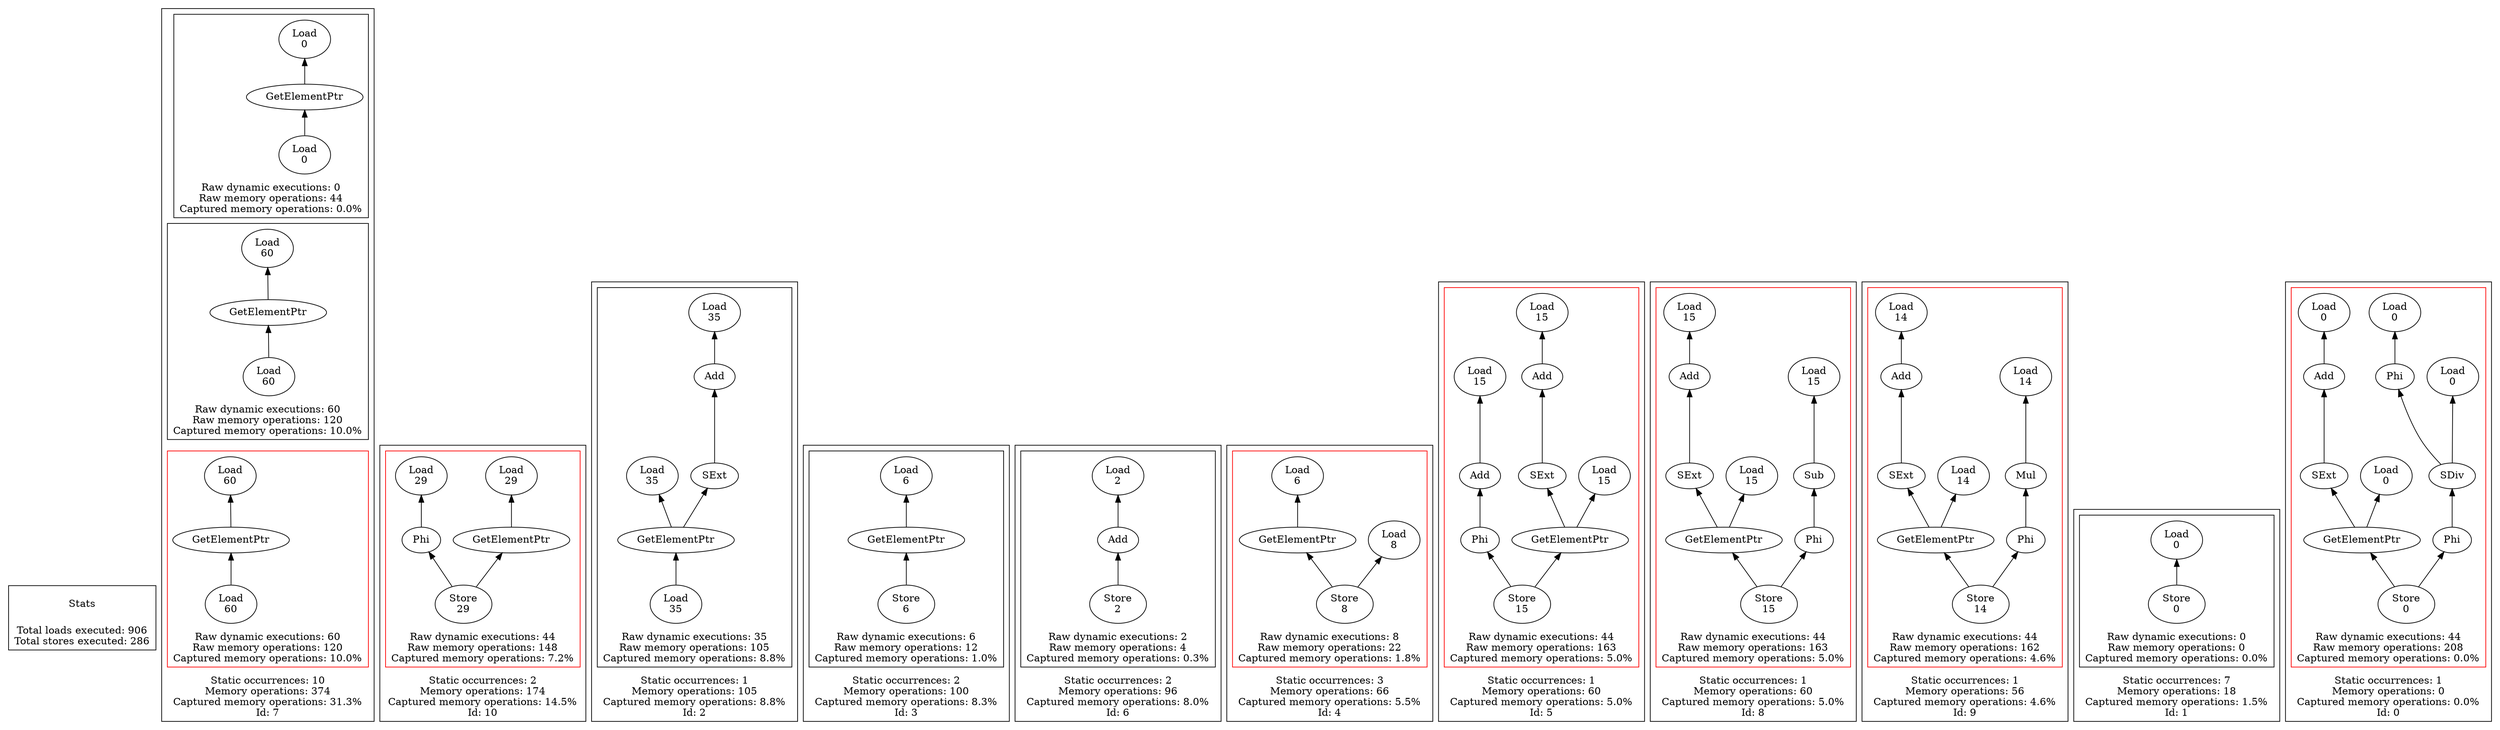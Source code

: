 strict digraph {
rankdir=BT
subgraph {
Stats [shape=plaintext]
cluster=true
label="Total loads executed: 906\nTotal stores executed: 286"
}
subgraph {
subgraph {
{
rank=min
"7_8_301" [label="Load\n0"]
}
"7_8_300" [label="GetElementPtr"]
"7_8_301" -> "7_8_300"
"7_8_280" [label="Load\n0"]
"7_8_300" -> "7_8_280"
cluster=true
label="Raw dynamic executions: 0\nRaw memory operations: 44\nCaptured memory operations: 0.0%"
}
subgraph {
{
rank=max
"7_3" [shape=point style=invis]
"7_3" -> "7_8_301" [style=invis]
}
"7_3_256" [label="GetElementPtr"]
"7_3_255" [label="Load\n60"]
"7_3_256" -> "7_3_255"
{
rank=min
"7_3_257" [label="Load\n60"]
}
"7_3_257" -> "7_3_256"
cluster=true
label="Raw dynamic executions: 60\nRaw memory operations: 120\nCaptured memory operations: 10.0%"
}
subgraph {
{
rank=max
"7_4" [shape=point style=invis]
"7_4" -> "7_3_257" [style=invis]
}
"7_4_258" [label="GetElementPtr"]
"7_4_255" [label="Load\n60"]
"7_4_258" -> "7_4_255"
{
rank=min
"7_4_259" [label="Load\n60"]
}
"7_4_259" -> "7_4_258"
cluster=true
label="Raw dynamic executions: 60\nRaw memory operations: 120\nCaptured memory operations: 10.0%"
color=red
}
cluster=true
label="Static occurrences: 10\nMemory operations: 374\nCaptured memory operations: 31.3%\nId: 7"
}
subgraph {
subgraph {
{
rank=min
"10_0_282" [label="Store\n29"]
}
"10_0_277" [label="Phi"]
"10_0_282" -> "10_0_277"
"10_0_257" [label="Load\n29"]
"10_0_277" -> "10_0_257"
"10_0_281" [label="GetElementPtr"]
"10_0_282" -> "10_0_281"
"10_0_280" [label="Load\n29"]
"10_0_281" -> "10_0_280"
cluster=true
label="Raw dynamic executions: 44\nRaw memory operations: 148\nCaptured memory operations: 7.2%"
color=red
}
cluster=true
label="Static occurrences: 2\nMemory operations: 174\nCaptured memory operations: 14.5%\nId: 10"
}
subgraph {
subgraph {
"2_0_189" [label="GetElementPtr"]
"2_0_184" [label="Load\n35"]
"2_0_189" -> "2_0_184"
{
rank=min
"2_0_190" [label="Load\n35"]
}
"2_0_190" -> "2_0_189"
"2_0_187" [label="Add"]
"2_0_185" [label="Load\n35"]
"2_0_187" -> "2_0_185"
"2_0_188" [label="SExt"]
"2_0_188" -> "2_0_187"
"2_0_189" -> "2_0_188"
cluster=true
label="Raw dynamic executions: 35\nRaw memory operations: 105\nCaptured memory operations: 8.8%"
}
cluster=true
label="Static occurrences: 1\nMemory operations: 105\nCaptured memory operations: 8.8%\nId: 2"
}
subgraph {
subgraph {
"3_0_224" [label="GetElementPtr"]
"3_0_201" [label="Load\n6"]
"3_0_224" -> "3_0_201"
{
rank=min
"3_0_225" [label="Store\n6"]
}
"3_0_225" -> "3_0_224"
cluster=true
label="Raw dynamic executions: 6\nRaw memory operations: 12\nCaptured memory operations: 1.0%"
}
cluster=true
label="Static occurrences: 2\nMemory operations: 100\nCaptured memory operations: 8.3%\nId: 3"
}
subgraph {
subgraph {
{
rank=min
"6_1_364" [label="Store\n2"]
}
"6_1_363" [label="Add"]
"6_1_364" -> "6_1_363"
"6_1_362" [label="Load\n2"]
"6_1_363" -> "6_1_362"
cluster=true
label="Raw dynamic executions: 2\nRaw memory operations: 4\nCaptured memory operations: 0.3%"
}
cluster=true
label="Static occurrences: 2\nMemory operations: 96\nCaptured memory operations: 8.0%\nId: 6"
}
subgraph {
subgraph {
"4_0_210" [label="GetElementPtr"]
"4_0_201" [label="Load\n6"]
"4_0_210" -> "4_0_201"
{
rank=min
"4_0_211" [label="Store\n8"]
}
"4_0_211" -> "4_0_210"
"4_0_209" [label="Load\n8"]
"4_0_211" -> "4_0_209"
cluster=true
label="Raw dynamic executions: 8\nRaw memory operations: 22\nCaptured memory operations: 1.8%"
color=red
}
cluster=true
label="Static occurrences: 3\nMemory operations: 66\nCaptured memory operations: 5.5%\nId: 4"
}
subgraph {
subgraph {
"5_0_306" [label="Add"]
"5_0_305" [label="Load\n15"]
"5_0_306" -> "5_0_305"
"5_0_304" [label="Phi"]
"5_0_290" [label="Add"]
"5_0_304" -> "5_0_290"
"5_0_289" [label="Load\n15"]
"5_0_290" -> "5_0_289"
"5_0_307" [label="SExt"]
"5_0_307" -> "5_0_306"
{
rank=min
"5_0_309" [label="Store\n15"]
}
"5_0_308" [label="GetElementPtr"]
"5_0_309" -> "5_0_308"
"5_0_255" [label="Load\n15"]
"5_0_308" -> "5_0_255"
"5_0_309" -> "5_0_304"
"5_0_308" -> "5_0_307"
cluster=true
label="Raw dynamic executions: 44\nRaw memory operations: 163\nCaptured memory operations: 5.0%"
color=red
}
cluster=true
label="Static occurrences: 1\nMemory operations: 60\nCaptured memory operations: 5.0%\nId: 5"
}
subgraph {
subgraph {
"8_0_306" [label="Add"]
"8_0_305" [label="Load\n15"]
"8_0_306" -> "8_0_305"
"8_0_294" [label="Sub"]
"8_0_293" [label="Load\n15"]
"8_0_294" -> "8_0_293"
"8_0_307" [label="SExt"]
"8_0_307" -> "8_0_306"
{
rank=min
"8_0_309" [label="Store\n15"]
}
"8_0_308" [label="GetElementPtr"]
"8_0_309" -> "8_0_308"
"8_0_255" [label="Load\n15"]
"8_0_308" -> "8_0_255"
"8_0_304" [label="Phi"]
"8_0_309" -> "8_0_304"
"8_0_304" -> "8_0_294"
"8_0_308" -> "8_0_307"
cluster=true
label="Raw dynamic executions: 44\nRaw memory operations: 163\nCaptured memory operations: 5.0%"
color=red
}
cluster=true
label="Static occurrences: 1\nMemory operations: 60\nCaptured memory operations: 5.0%\nId: 8"
}
subgraph {
subgraph {
"9_0_306" [label="Add"]
"9_0_305" [label="Load\n14"]
"9_0_306" -> "9_0_305"
"9_0_307" [label="SExt"]
"9_0_307" -> "9_0_306"
{
rank=min
"9_0_309" [label="Store\n14"]
}
"9_0_308" [label="GetElementPtr"]
"9_0_309" -> "9_0_308"
"9_0_255" [label="Load\n14"]
"9_0_308" -> "9_0_255"
"9_0_304" [label="Phi"]
"9_0_309" -> "9_0_304"
"9_0_308" -> "9_0_307"
"9_0_298" [label="Mul"]
"9_0_304" -> "9_0_298"
"9_0_297" [label="Load\n14"]
"9_0_298" -> "9_0_297"
cluster=true
label="Raw dynamic executions: 44\nRaw memory operations: 162\nCaptured memory operations: 4.6%"
color=red
}
cluster=true
label="Static occurrences: 1\nMemory operations: 56\nCaptured memory operations: 4.6%\nId: 9"
}
subgraph {
subgraph {
{
rank=min
"1_0_26" [label="Store\n0"]
}
"1_0_24" [label="Load\n0"]
"1_0_26" -> "1_0_24"
cluster=true
label="Raw dynamic executions: 0\nRaw memory operations: 0\nCaptured memory operations: 0.0%"
}
cluster=true
label="Static occurrences: 7\nMemory operations: 18\nCaptured memory operations: 1.5%\nId: 1"
}
subgraph {
subgraph {
"0_0_306" [label="Add"]
"0_0_305" [label="Load\n0"]
"0_0_306" -> "0_0_305"
"0_0_302" [label="SDiv"]
"0_0_277" [label="Phi"]
"0_0_302" -> "0_0_277"
"0_0_307" [label="SExt"]
"0_0_307" -> "0_0_306"
{
rank=min
"0_0_309" [label="Store\n0"]
}
"0_0_308" [label="GetElementPtr"]
"0_0_309" -> "0_0_308"
"0_0_304" [label="Phi"]
"0_0_304" -> "0_0_302"
"0_0_257" [label="Load\n0"]
"0_0_277" -> "0_0_257"
"0_0_255" [label="Load\n0"]
"0_0_308" -> "0_0_255"
"0_0_309" -> "0_0_304"
"0_0_308" -> "0_0_307"
"0_0_301" [label="Load\n0"]
"0_0_302" -> "0_0_301"
cluster=true
label="Raw dynamic executions: 44\nRaw memory operations: 208\nCaptured memory operations: 0.0%"
color=red
}
cluster=true
label="Static occurrences: 1\nMemory operations: 0\nCaptured memory operations: 0.0%\nId: 0"
}
}
